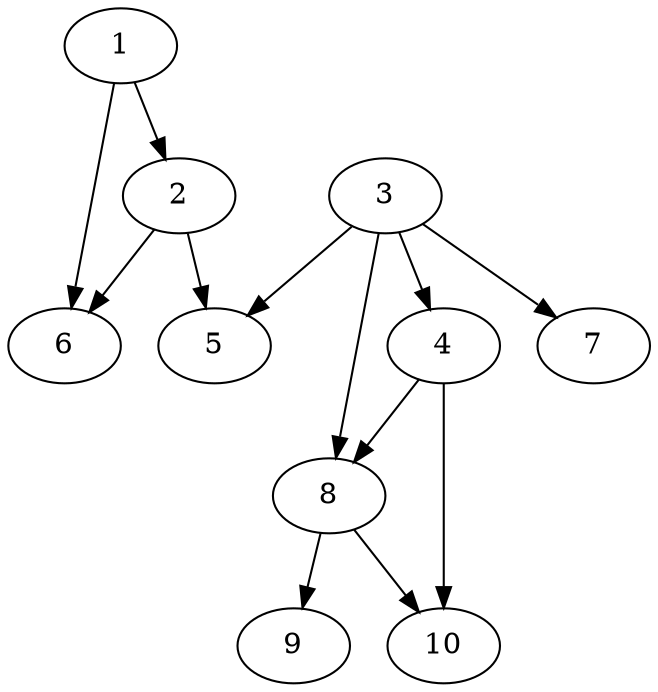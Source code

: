 digraph G{
1 -> 2;
3 -> 4;
2 -> 5;
3 -> 5;
1 -> 6;
2 -> 6;
3 -> 7;
3 -> 8;
4 -> 8;
8 -> 9;
4 -> 10;
8 -> 10;
}

